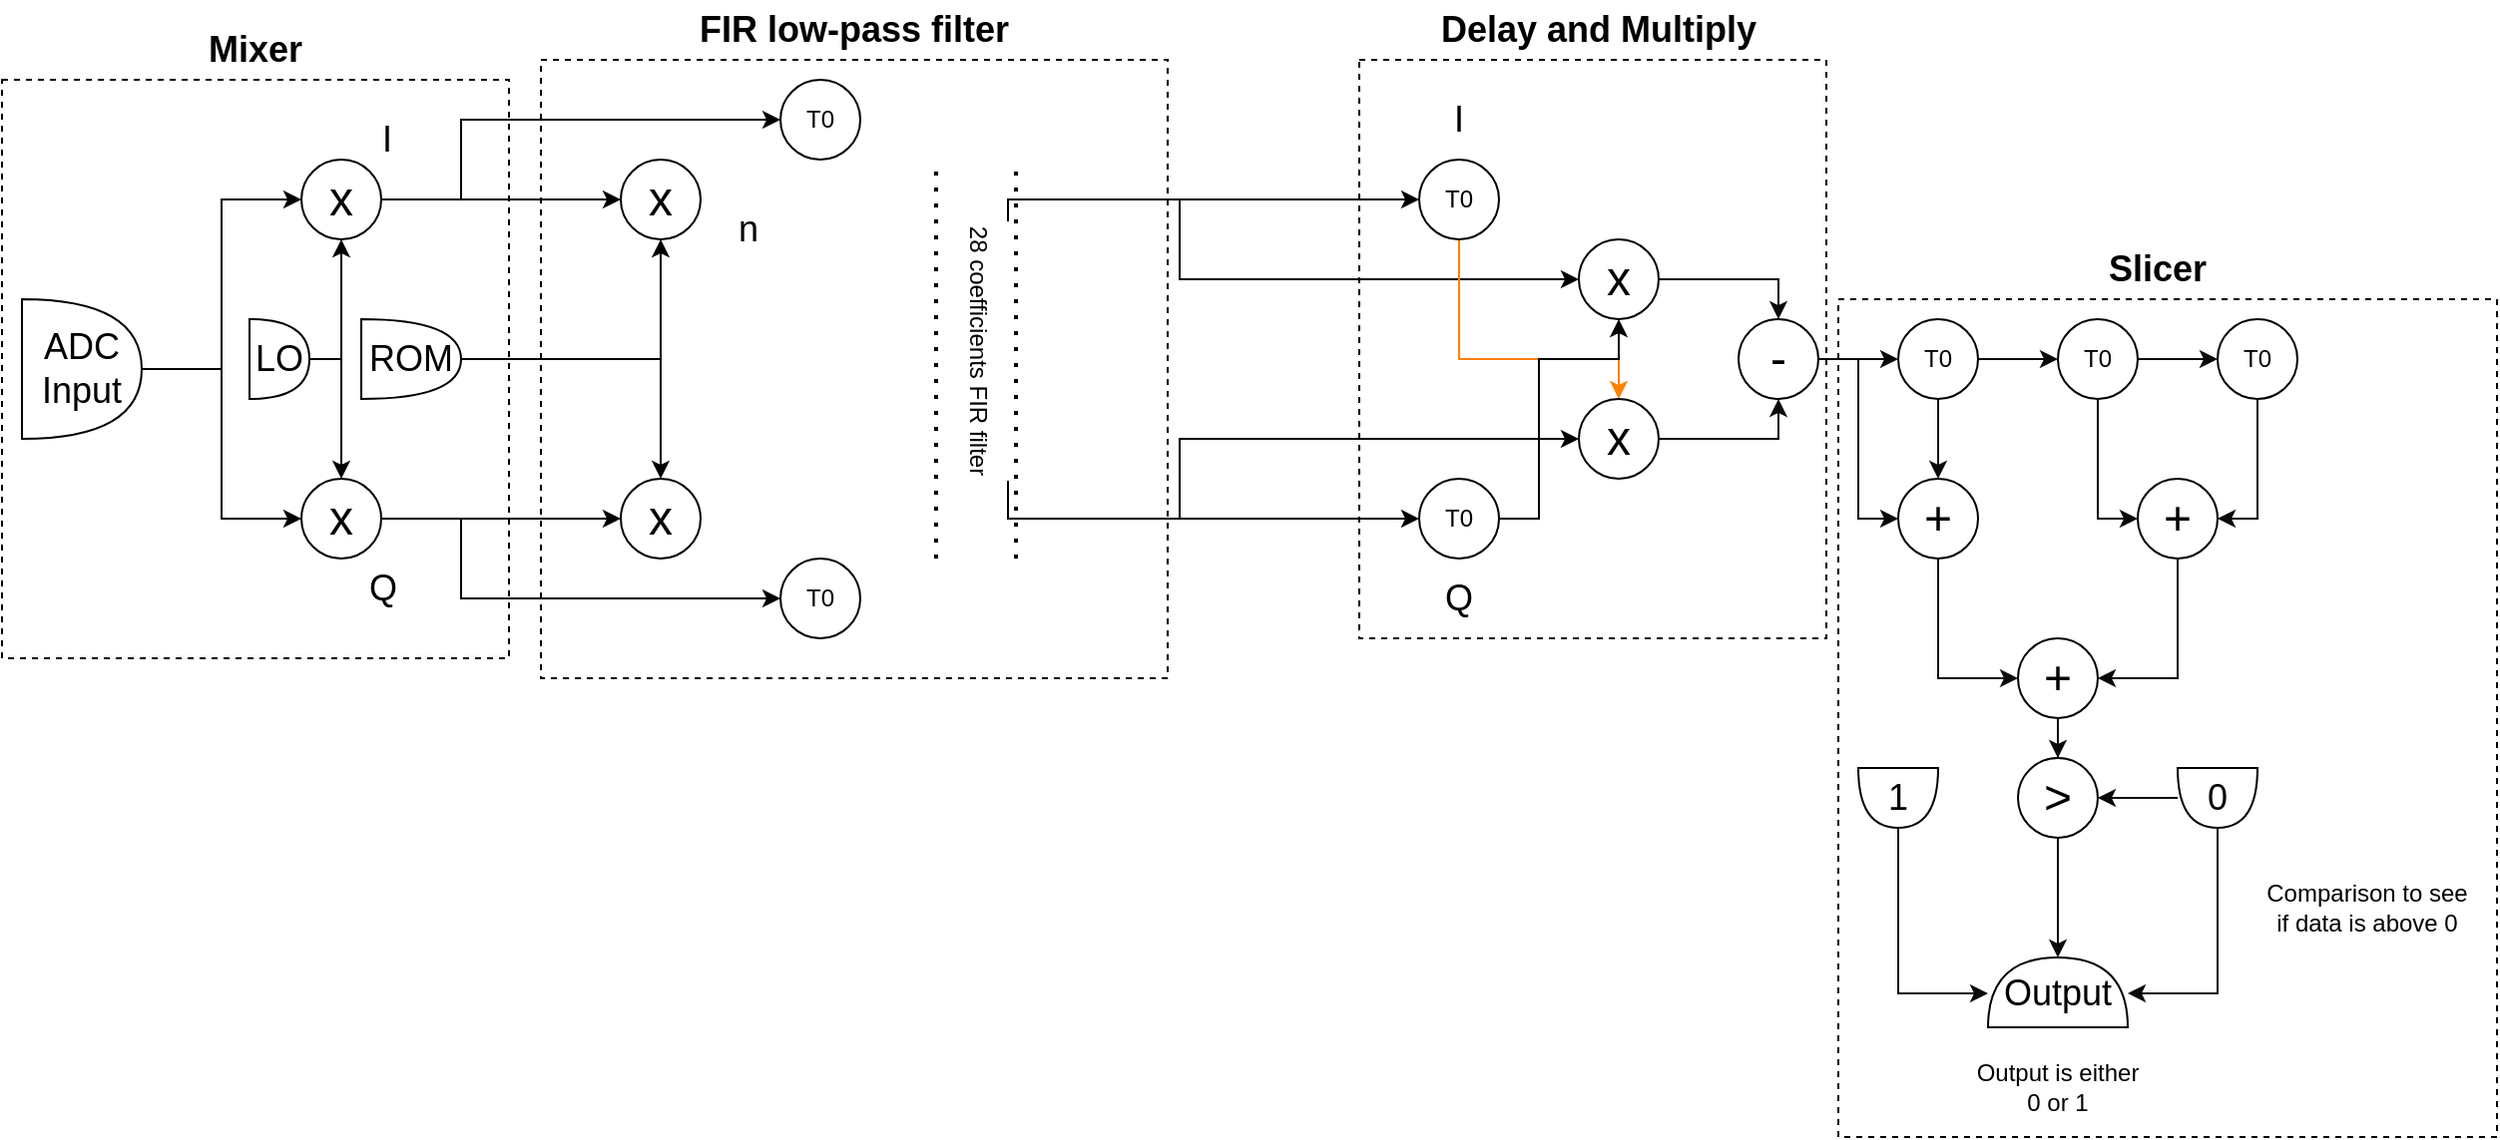 <mxfile version="20.8.16" type="device"><diagram name="Page-1" id="j83MnHOtofaq5eIB3z__"><mxGraphModel dx="999" dy="595" grid="1" gridSize="10" guides="1" tooltips="1" connect="1" arrows="1" fold="1" page="1" pageScale="1" pageWidth="850" pageHeight="1100" math="0" shadow="0"><root><mxCell id="0"/><mxCell id="1" parent="0"/><mxCell id="naJt_FXr0nLqM0hUbWSA-131" value="" style="rounded=0;whiteSpace=wrap;html=1;fillColor=none;dashed=1;" vertex="1" parent="1"><mxGeometry x="1210" y="350" width="330" height="420" as="geometry"/></mxCell><mxCell id="naJt_FXr0nLqM0hUbWSA-118" style="edgeStyle=orthogonalEdgeStyle;rounded=0;orthogonalLoop=1;jettySize=auto;html=1;strokeColor=#0A0A0A;" edge="1" parent="1" source="naJt_FXr0nLqM0hUbWSA-3" target="naJt_FXr0nLqM0hUbWSA-115"><mxGeometry relative="1" as="geometry"><Array as="points"><mxPoint x="1260" y="540"/></Array></mxGeometry></mxCell><mxCell id="naJt_FXr0nLqM0hUbWSA-3" value="&lt;font style=&quot;font-size: 24px;&quot;&gt;+&lt;/font&gt;" style="ellipse;whiteSpace=wrap;html=1;aspect=fixed;" vertex="1" parent="1"><mxGeometry x="1240" y="440" width="40" height="40" as="geometry"/></mxCell><mxCell id="naJt_FXr0nLqM0hUbWSA-51" style="edgeStyle=orthogonalEdgeStyle;rounded=0;orthogonalLoop=1;jettySize=auto;html=1;" edge="1" parent="1" source="naJt_FXr0nLqM0hUbWSA-5" target="naJt_FXr0nLqM0hUbWSA-42"><mxGeometry relative="1" as="geometry"><Array as="points"><mxPoint x="520" y="300"/><mxPoint x="520" y="260"/></Array></mxGeometry></mxCell><mxCell id="naJt_FXr0nLqM0hUbWSA-52" style="edgeStyle=orthogonalEdgeStyle;rounded=0;orthogonalLoop=1;jettySize=auto;html=1;" edge="1" parent="1" source="naJt_FXr0nLqM0hUbWSA-5" target="naJt_FXr0nLqM0hUbWSA-44"><mxGeometry relative="1" as="geometry"><Array as="points"><mxPoint x="620" y="300"/></Array></mxGeometry></mxCell><mxCell id="naJt_FXr0nLqM0hUbWSA-5" value="&lt;font style=&quot;font-size: 24px;&quot;&gt;x&lt;/font&gt;" style="ellipse;whiteSpace=wrap;html=1;aspect=fixed;" vertex="1" parent="1"><mxGeometry x="440" y="280" width="40" height="40" as="geometry"/></mxCell><mxCell id="naJt_FXr0nLqM0hUbWSA-20" style="edgeStyle=orthogonalEdgeStyle;rounded=0;orthogonalLoop=1;jettySize=auto;html=1;" edge="1" parent="1" source="naJt_FXr0nLqM0hUbWSA-10" target="naJt_FXr0nLqM0hUbWSA-5"><mxGeometry relative="1" as="geometry"><Array as="points"><mxPoint x="460" y="380"/></Array></mxGeometry></mxCell><mxCell id="naJt_FXr0nLqM0hUbWSA-21" style="edgeStyle=orthogonalEdgeStyle;rounded=0;orthogonalLoop=1;jettySize=auto;html=1;" edge="1" parent="1" source="naJt_FXr0nLqM0hUbWSA-10" target="naJt_FXr0nLqM0hUbWSA-16"><mxGeometry relative="1" as="geometry"><Array as="points"><mxPoint x="460" y="380"/></Array></mxGeometry></mxCell><mxCell id="naJt_FXr0nLqM0hUbWSA-10" value="&lt;font style=&quot;font-size: 18px;&quot;&gt;LO&lt;/font&gt;" style="shape=or;whiteSpace=wrap;html=1;fontSize=12;direction=east;" vertex="1" parent="1"><mxGeometry x="414" y="360" width="30" height="40" as="geometry"/></mxCell><mxCell id="naJt_FXr0nLqM0hUbWSA-18" style="edgeStyle=orthogonalEdgeStyle;rounded=0;orthogonalLoop=1;jettySize=auto;html=1;" edge="1" parent="1" source="naJt_FXr0nLqM0hUbWSA-12" target="naJt_FXr0nLqM0hUbWSA-5"><mxGeometry relative="1" as="geometry"><Array as="points"><mxPoint x="400" y="385"/><mxPoint x="400" y="300"/></Array></mxGeometry></mxCell><mxCell id="naJt_FXr0nLqM0hUbWSA-19" style="edgeStyle=orthogonalEdgeStyle;rounded=0;orthogonalLoop=1;jettySize=auto;html=1;" edge="1" parent="1" source="naJt_FXr0nLqM0hUbWSA-12" target="naJt_FXr0nLqM0hUbWSA-16"><mxGeometry relative="1" as="geometry"><Array as="points"><mxPoint x="400" y="385"/><mxPoint x="400" y="460"/></Array></mxGeometry></mxCell><mxCell id="naJt_FXr0nLqM0hUbWSA-12" value="&lt;font style=&quot;font-size: 18px;&quot;&gt;ADC&lt;br&gt;Input&lt;/font&gt;" style="shape=or;whiteSpace=wrap;html=1;fontSize=12;direction=east;" vertex="1" parent="1"><mxGeometry x="300" y="350" width="60" height="70" as="geometry"/></mxCell><mxCell id="naJt_FXr0nLqM0hUbWSA-55" style="edgeStyle=orthogonalEdgeStyle;rounded=0;orthogonalLoop=1;jettySize=auto;html=1;" edge="1" parent="1" source="naJt_FXr0nLqM0hUbWSA-16" target="naJt_FXr0nLqM0hUbWSA-54"><mxGeometry relative="1" as="geometry"><Array as="points"><mxPoint x="520" y="460"/><mxPoint x="520" y="500"/></Array></mxGeometry></mxCell><mxCell id="naJt_FXr0nLqM0hUbWSA-56" style="edgeStyle=orthogonalEdgeStyle;rounded=0;orthogonalLoop=1;jettySize=auto;html=1;" edge="1" parent="1" source="naJt_FXr0nLqM0hUbWSA-16" target="naJt_FXr0nLqM0hUbWSA-53"><mxGeometry relative="1" as="geometry"><Array as="points"><mxPoint x="620" y="460"/></Array></mxGeometry></mxCell><mxCell id="naJt_FXr0nLqM0hUbWSA-16" value="&lt;font style=&quot;font-size: 24px;&quot;&gt;x&lt;/font&gt;" style="ellipse;whiteSpace=wrap;html=1;aspect=fixed;" vertex="1" parent="1"><mxGeometry x="440" y="440" width="40" height="40" as="geometry"/></mxCell><mxCell id="naJt_FXr0nLqM0hUbWSA-46" style="edgeStyle=orthogonalEdgeStyle;rounded=0;orthogonalLoop=1;jettySize=auto;html=1;" edge="1" parent="1" source="naJt_FXr0nLqM0hUbWSA-41" target="naJt_FXr0nLqM0hUbWSA-44"><mxGeometry relative="1" as="geometry"/></mxCell><mxCell id="naJt_FXr0nLqM0hUbWSA-57" style="edgeStyle=orthogonalEdgeStyle;rounded=0;orthogonalLoop=1;jettySize=auto;html=1;" edge="1" parent="1" source="naJt_FXr0nLqM0hUbWSA-41" target="naJt_FXr0nLqM0hUbWSA-53"><mxGeometry relative="1" as="geometry"/></mxCell><mxCell id="naJt_FXr0nLqM0hUbWSA-41" value="&lt;span style=&quot;font-size: 18px;&quot;&gt;ROM&lt;/span&gt;" style="shape=or;whiteSpace=wrap;html=1;fontSize=12;direction=east;" vertex="1" parent="1"><mxGeometry x="470" y="360" width="50" height="40" as="geometry"/></mxCell><mxCell id="naJt_FXr0nLqM0hUbWSA-42" value="T0" style="ellipse;whiteSpace=wrap;html=1;aspect=fixed;direction=south;" vertex="1" parent="1"><mxGeometry x="680" y="240" width="40" height="40" as="geometry"/></mxCell><mxCell id="naJt_FXr0nLqM0hUbWSA-44" value="&lt;font style=&quot;font-size: 24px;&quot;&gt;x&lt;/font&gt;" style="ellipse;whiteSpace=wrap;html=1;aspect=fixed;" vertex="1" parent="1"><mxGeometry x="600" y="280" width="40" height="40" as="geometry"/></mxCell><mxCell id="naJt_FXr0nLqM0hUbWSA-48" value="n" style="text;html=1;strokeColor=none;fillColor=none;align=center;verticalAlign=middle;whiteSpace=wrap;rounded=0;fontSize=18;" vertex="1" parent="1"><mxGeometry x="649" y="300" width="30" height="30" as="geometry"/></mxCell><mxCell id="naJt_FXr0nLqM0hUbWSA-49" value="Q" style="text;html=1;strokeColor=none;fillColor=none;align=center;verticalAlign=middle;whiteSpace=wrap;rounded=0;fontSize=18;" vertex="1" parent="1"><mxGeometry x="466" y="480" width="30" height="30" as="geometry"/></mxCell><mxCell id="naJt_FXr0nLqM0hUbWSA-50" value="I" style="text;html=1;strokeColor=none;fillColor=none;align=center;verticalAlign=middle;whiteSpace=wrap;rounded=0;fontSize=18;" vertex="1" parent="1"><mxGeometry x="470" y="255" width="26" height="30" as="geometry"/></mxCell><mxCell id="naJt_FXr0nLqM0hUbWSA-53" value="&lt;font style=&quot;font-size: 24px;&quot;&gt;x&lt;/font&gt;" style="ellipse;whiteSpace=wrap;html=1;aspect=fixed;" vertex="1" parent="1"><mxGeometry x="600" y="440" width="40" height="40" as="geometry"/></mxCell><mxCell id="naJt_FXr0nLqM0hUbWSA-54" value="T0" style="ellipse;whiteSpace=wrap;html=1;aspect=fixed;direction=south;" vertex="1" parent="1"><mxGeometry x="680" y="480" width="40" height="40" as="geometry"/></mxCell><mxCell id="naJt_FXr0nLqM0hUbWSA-63" value="" style="endArrow=none;dashed=1;html=1;dashPattern=1 3;strokeWidth=2;rounded=0;" edge="1" parent="1"><mxGeometry width="50" height="50" relative="1" as="geometry"><mxPoint x="758" y="480" as="sourcePoint"/><mxPoint x="758" y="280" as="targetPoint"/></mxGeometry></mxCell><mxCell id="naJt_FXr0nLqM0hUbWSA-64" value="" style="endArrow=none;dashed=1;html=1;dashPattern=1 3;strokeWidth=2;rounded=0;" edge="1" parent="1"><mxGeometry width="50" height="50" relative="1" as="geometry"><mxPoint x="798" y="480" as="sourcePoint"/><mxPoint x="798" y="280" as="targetPoint"/></mxGeometry></mxCell><mxCell id="naJt_FXr0nLqM0hUbWSA-72" style="edgeStyle=orthogonalEdgeStyle;rounded=0;orthogonalLoop=1;jettySize=auto;html=1;exitX=0.25;exitY=0;exitDx=0;exitDy=0;entryX=0.5;entryY=1;entryDx=0;entryDy=0;" edge="1" parent="1" source="naJt_FXr0nLqM0hUbWSA-65" target="naJt_FXr0nLqM0hUbWSA-74"><mxGeometry relative="1" as="geometry"><mxPoint x="990" y="311.167" as="targetPoint"/><Array as="points"><mxPoint x="794" y="300"/></Array></mxGeometry></mxCell><mxCell id="naJt_FXr0nLqM0hUbWSA-73" style="edgeStyle=orthogonalEdgeStyle;rounded=0;orthogonalLoop=1;jettySize=auto;html=1;exitX=0.75;exitY=0;exitDx=0;exitDy=0;" edge="1" parent="1" source="naJt_FXr0nLqM0hUbWSA-65" target="naJt_FXr0nLqM0hUbWSA-79"><mxGeometry relative="1" as="geometry"><mxPoint x="990" y="441.167" as="targetPoint"/><Array as="points"><mxPoint x="794" y="460"/></Array></mxGeometry></mxCell><mxCell id="naJt_FXr0nLqM0hUbWSA-80" style="edgeStyle=orthogonalEdgeStyle;rounded=0;orthogonalLoop=1;jettySize=auto;html=1;entryX=0;entryY=0.5;entryDx=0;entryDy=0;" edge="1" parent="1" target="naJt_FXr0nLqM0hUbWSA-76"><mxGeometry relative="1" as="geometry"><mxPoint x="880" y="300" as="sourcePoint"/><Array as="points"><mxPoint x="880" y="340"/></Array></mxGeometry></mxCell><mxCell id="naJt_FXr0nLqM0hUbWSA-65" value="28 coefficients FIR filter" style="text;html=1;strokeColor=none;fillColor=none;align=center;verticalAlign=middle;whiteSpace=wrap;rounded=0;rotation=90;" vertex="1" parent="1"><mxGeometry x="649" y="361" width="260" height="30" as="geometry"/></mxCell><mxCell id="naJt_FXr0nLqM0hUbWSA-87" style="edgeStyle=orthogonalEdgeStyle;rounded=0;orthogonalLoop=1;jettySize=auto;html=1;strokeColor=#FF8000;" edge="1" parent="1" source="naJt_FXr0nLqM0hUbWSA-74" target="naJt_FXr0nLqM0hUbWSA-83"><mxGeometry relative="1" as="geometry"><Array as="points"><mxPoint x="1020" y="380"/><mxPoint x="1100" y="380"/></Array></mxGeometry></mxCell><mxCell id="naJt_FXr0nLqM0hUbWSA-74" value="T0" style="ellipse;whiteSpace=wrap;html=1;aspect=fixed;direction=south;" vertex="1" parent="1"><mxGeometry x="1000" y="280" width="40" height="40" as="geometry"/></mxCell><mxCell id="naJt_FXr0nLqM0hUbWSA-91" style="edgeStyle=orthogonalEdgeStyle;rounded=0;orthogonalLoop=1;jettySize=auto;html=1;strokeColor=#0A0A0A;" edge="1" parent="1" source="naJt_FXr0nLqM0hUbWSA-75" target="naJt_FXr0nLqM0hUbWSA-104"><mxGeometry relative="1" as="geometry"><mxPoint x="1260" y="380" as="targetPoint"/></mxGeometry></mxCell><mxCell id="naJt_FXr0nLqM0hUbWSA-109" style="edgeStyle=orthogonalEdgeStyle;rounded=0;orthogonalLoop=1;jettySize=auto;html=1;strokeColor=#0A0A0A;" edge="1" parent="1" source="naJt_FXr0nLqM0hUbWSA-75" target="naJt_FXr0nLqM0hUbWSA-3"><mxGeometry relative="1" as="geometry"><mxPoint x="1220" y="340" as="targetPoint"/><Array as="points"><mxPoint x="1220" y="380"/><mxPoint x="1220" y="460"/></Array></mxGeometry></mxCell><mxCell id="naJt_FXr0nLqM0hUbWSA-75" value="&lt;span style=&quot;font-size: 24px;&quot;&gt;-&lt;/span&gt;" style="ellipse;whiteSpace=wrap;html=1;aspect=fixed;" vertex="1" parent="1"><mxGeometry x="1160" y="360" width="40" height="40" as="geometry"/></mxCell><mxCell id="naJt_FXr0nLqM0hUbWSA-88" style="edgeStyle=orthogonalEdgeStyle;rounded=0;orthogonalLoop=1;jettySize=auto;html=1;strokeColor=#0A0A0A;" edge="1" parent="1" source="naJt_FXr0nLqM0hUbWSA-76" target="naJt_FXr0nLqM0hUbWSA-75"><mxGeometry relative="1" as="geometry"><Array as="points"><mxPoint x="1180" y="340"/></Array></mxGeometry></mxCell><mxCell id="naJt_FXr0nLqM0hUbWSA-76" value="&lt;font style=&quot;font-size: 24px;&quot;&gt;x&lt;/font&gt;" style="ellipse;whiteSpace=wrap;html=1;aspect=fixed;" vertex="1" parent="1"><mxGeometry x="1080" y="320" width="40" height="40" as="geometry"/></mxCell><mxCell id="naJt_FXr0nLqM0hUbWSA-77" value="I" style="text;html=1;strokeColor=none;fillColor=none;align=center;verticalAlign=middle;whiteSpace=wrap;rounded=0;fontSize=18;" vertex="1" parent="1"><mxGeometry x="1000" y="240" width="40" height="40" as="geometry"/></mxCell><mxCell id="naJt_FXr0nLqM0hUbWSA-78" value="Q" style="text;html=1;strokeColor=none;fillColor=none;align=center;verticalAlign=middle;whiteSpace=wrap;rounded=0;fontSize=18;" vertex="1" parent="1"><mxGeometry x="1000" y="480" width="40" height="40" as="geometry"/></mxCell><mxCell id="naJt_FXr0nLqM0hUbWSA-86" style="edgeStyle=orthogonalEdgeStyle;rounded=0;orthogonalLoop=1;jettySize=auto;html=1;entryX=0.5;entryY=1;entryDx=0;entryDy=0;" edge="1" parent="1" source="naJt_FXr0nLqM0hUbWSA-79" target="naJt_FXr0nLqM0hUbWSA-76"><mxGeometry relative="1" as="geometry"><Array as="points"><mxPoint x="1060" y="460"/><mxPoint x="1060" y="380"/><mxPoint x="1100" y="380"/></Array></mxGeometry></mxCell><mxCell id="naJt_FXr0nLqM0hUbWSA-79" value="T0" style="ellipse;whiteSpace=wrap;html=1;aspect=fixed;direction=south;" vertex="1" parent="1"><mxGeometry x="1000" y="440" width="40" height="40" as="geometry"/></mxCell><mxCell id="naJt_FXr0nLqM0hUbWSA-82" style="edgeStyle=orthogonalEdgeStyle;rounded=0;orthogonalLoop=1;jettySize=auto;html=1;entryX=0;entryY=0.5;entryDx=0;entryDy=0;" edge="1" parent="1" target="naJt_FXr0nLqM0hUbWSA-83"><mxGeometry relative="1" as="geometry"><mxPoint x="880" y="460" as="sourcePoint"/><Array as="points"><mxPoint x="880" y="460"/><mxPoint x="880" y="420"/></Array></mxGeometry></mxCell><mxCell id="naJt_FXr0nLqM0hUbWSA-90" style="edgeStyle=orthogonalEdgeStyle;rounded=0;orthogonalLoop=1;jettySize=auto;html=1;strokeColor=#0A0A0A;" edge="1" parent="1" source="naJt_FXr0nLqM0hUbWSA-83" target="naJt_FXr0nLqM0hUbWSA-75"><mxGeometry relative="1" as="geometry"><Array as="points"><mxPoint x="1180" y="420"/></Array></mxGeometry></mxCell><mxCell id="naJt_FXr0nLqM0hUbWSA-83" value="&lt;font style=&quot;font-size: 24px;&quot;&gt;x&lt;/font&gt;" style="ellipse;whiteSpace=wrap;html=1;aspect=fixed;" vertex="1" parent="1"><mxGeometry x="1080" y="400" width="40" height="40" as="geometry"/></mxCell><mxCell id="naJt_FXr0nLqM0hUbWSA-107" style="edgeStyle=orthogonalEdgeStyle;rounded=0;orthogonalLoop=1;jettySize=auto;html=1;strokeColor=#0A0A0A;" edge="1" parent="1" source="naJt_FXr0nLqM0hUbWSA-104" target="naJt_FXr0nLqM0hUbWSA-105"><mxGeometry relative="1" as="geometry"/></mxCell><mxCell id="naJt_FXr0nLqM0hUbWSA-110" style="edgeStyle=orthogonalEdgeStyle;rounded=0;orthogonalLoop=1;jettySize=auto;html=1;strokeColor=#0A0A0A;" edge="1" parent="1" source="naJt_FXr0nLqM0hUbWSA-104" target="naJt_FXr0nLqM0hUbWSA-3"><mxGeometry relative="1" as="geometry"/></mxCell><mxCell id="naJt_FXr0nLqM0hUbWSA-104" value="T0" style="ellipse;whiteSpace=wrap;html=1;aspect=fixed;direction=south;" vertex="1" parent="1"><mxGeometry x="1240" y="360" width="40" height="40" as="geometry"/></mxCell><mxCell id="naJt_FXr0nLqM0hUbWSA-108" style="edgeStyle=orthogonalEdgeStyle;rounded=0;orthogonalLoop=1;jettySize=auto;html=1;strokeColor=#0A0A0A;" edge="1" parent="1" source="naJt_FXr0nLqM0hUbWSA-105" target="naJt_FXr0nLqM0hUbWSA-106"><mxGeometry relative="1" as="geometry"/></mxCell><mxCell id="naJt_FXr0nLqM0hUbWSA-113" style="edgeStyle=orthogonalEdgeStyle;rounded=0;orthogonalLoop=1;jettySize=auto;html=1;strokeColor=#0A0A0A;" edge="1" parent="1" source="naJt_FXr0nLqM0hUbWSA-105" target="naJt_FXr0nLqM0hUbWSA-111"><mxGeometry relative="1" as="geometry"><Array as="points"><mxPoint x="1340" y="460"/></Array></mxGeometry></mxCell><mxCell id="naJt_FXr0nLqM0hUbWSA-105" value="T0" style="ellipse;whiteSpace=wrap;html=1;aspect=fixed;direction=south;" vertex="1" parent="1"><mxGeometry x="1320" y="360" width="40" height="40" as="geometry"/></mxCell><mxCell id="naJt_FXr0nLqM0hUbWSA-114" style="edgeStyle=orthogonalEdgeStyle;rounded=0;orthogonalLoop=1;jettySize=auto;html=1;strokeColor=#0A0A0A;" edge="1" parent="1" source="naJt_FXr0nLqM0hUbWSA-106" target="naJt_FXr0nLqM0hUbWSA-111"><mxGeometry relative="1" as="geometry"><Array as="points"><mxPoint x="1420" y="460"/></Array></mxGeometry></mxCell><mxCell id="naJt_FXr0nLqM0hUbWSA-106" value="T0" style="ellipse;whiteSpace=wrap;html=1;aspect=fixed;direction=south;" vertex="1" parent="1"><mxGeometry x="1400" y="360" width="40" height="40" as="geometry"/></mxCell><mxCell id="naJt_FXr0nLqM0hUbWSA-117" style="edgeStyle=orthogonalEdgeStyle;rounded=0;orthogonalLoop=1;jettySize=auto;html=1;strokeColor=#0A0A0A;" edge="1" parent="1" source="naJt_FXr0nLqM0hUbWSA-111" target="naJt_FXr0nLqM0hUbWSA-115"><mxGeometry relative="1" as="geometry"><Array as="points"><mxPoint x="1380" y="540"/></Array></mxGeometry></mxCell><mxCell id="naJt_FXr0nLqM0hUbWSA-111" value="&lt;font style=&quot;font-size: 24px;&quot;&gt;+&lt;/font&gt;" style="ellipse;whiteSpace=wrap;html=1;aspect=fixed;" vertex="1" parent="1"><mxGeometry x="1360" y="440" width="40" height="40" as="geometry"/></mxCell><mxCell id="naJt_FXr0nLqM0hUbWSA-122" style="edgeStyle=orthogonalEdgeStyle;rounded=0;orthogonalLoop=1;jettySize=auto;html=1;strokeColor=#0A0A0A;" edge="1" parent="1" source="naJt_FXr0nLqM0hUbWSA-115" target="naJt_FXr0nLqM0hUbWSA-119"><mxGeometry relative="1" as="geometry"/></mxCell><mxCell id="naJt_FXr0nLqM0hUbWSA-115" value="&lt;font style=&quot;font-size: 24px;&quot;&gt;+&lt;/font&gt;" style="ellipse;whiteSpace=wrap;html=1;aspect=fixed;" vertex="1" parent="1"><mxGeometry x="1300" y="520" width="40" height="40" as="geometry"/></mxCell><mxCell id="naJt_FXr0nLqM0hUbWSA-127" style="edgeStyle=orthogonalEdgeStyle;rounded=0;orthogonalLoop=1;jettySize=auto;html=1;strokeColor=#0A0A0A;" edge="1" parent="1" source="naJt_FXr0nLqM0hUbWSA-119" target="naJt_FXr0nLqM0hUbWSA-123"><mxGeometry relative="1" as="geometry"/></mxCell><mxCell id="naJt_FXr0nLqM0hUbWSA-119" value="&lt;font style=&quot;font-size: 24px;&quot;&gt;&amp;gt;&lt;/font&gt;" style="ellipse;whiteSpace=wrap;html=1;aspect=fixed;direction=east;" vertex="1" parent="1"><mxGeometry x="1300" y="580" width="40" height="40" as="geometry"/></mxCell><mxCell id="naJt_FXr0nLqM0hUbWSA-120" style="edgeStyle=orthogonalEdgeStyle;rounded=0;orthogonalLoop=1;jettySize=auto;html=1;strokeColor=#0A0A0A;" edge="1" parent="1" source="naJt_FXr0nLqM0hUbWSA-121" target="naJt_FXr0nLqM0hUbWSA-119"><mxGeometry relative="1" as="geometry"/></mxCell><mxCell id="naJt_FXr0nLqM0hUbWSA-124" style="edgeStyle=orthogonalEdgeStyle;rounded=0;orthogonalLoop=1;jettySize=auto;html=1;strokeColor=#0A0A0A;" edge="1" parent="1" source="naJt_FXr0nLqM0hUbWSA-121" target="naJt_FXr0nLqM0hUbWSA-123"><mxGeometry relative="1" as="geometry"><Array as="points"><mxPoint x="1400" y="698"/></Array></mxGeometry></mxCell><mxCell id="naJt_FXr0nLqM0hUbWSA-121" value="&lt;span style=&quot;font-size: 18px;&quot;&gt;0&lt;/span&gt;" style="shape=or;whiteSpace=wrap;html=1;fontSize=12;direction=south;" vertex="1" parent="1"><mxGeometry x="1380" y="585" width="40" height="30" as="geometry"/></mxCell><mxCell id="naJt_FXr0nLqM0hUbWSA-123" value="&lt;span style=&quot;font-size: 18px;&quot;&gt;Output&lt;/span&gt;" style="shape=or;whiteSpace=wrap;html=1;fontSize=12;direction=north;" vertex="1" parent="1"><mxGeometry x="1285" y="680" width="70" height="35" as="geometry"/></mxCell><mxCell id="naJt_FXr0nLqM0hUbWSA-126" style="edgeStyle=orthogonalEdgeStyle;rounded=0;orthogonalLoop=1;jettySize=auto;html=1;strokeColor=#0A0A0A;" edge="1" parent="1" source="naJt_FXr0nLqM0hUbWSA-125" target="naJt_FXr0nLqM0hUbWSA-123"><mxGeometry relative="1" as="geometry"><Array as="points"><mxPoint x="1240" y="698"/></Array></mxGeometry></mxCell><mxCell id="naJt_FXr0nLqM0hUbWSA-125" value="&lt;span style=&quot;font-size: 18px;&quot;&gt;1&lt;/span&gt;" style="shape=or;whiteSpace=wrap;html=1;fontSize=12;direction=south;" vertex="1" parent="1"><mxGeometry x="1220" y="585" width="40" height="30" as="geometry"/></mxCell><mxCell id="naJt_FXr0nLqM0hUbWSA-128" value="Comparison to see if data is above 0" style="text;html=1;strokeColor=none;fillColor=none;align=center;verticalAlign=middle;whiteSpace=wrap;rounded=0;" vertex="1" parent="1"><mxGeometry x="1420" y="640" width="110" height="30" as="geometry"/></mxCell><mxCell id="naJt_FXr0nLqM0hUbWSA-130" value="Output is either 0 or 1" style="text;html=1;strokeColor=none;fillColor=none;align=center;verticalAlign=middle;whiteSpace=wrap;rounded=0;" vertex="1" parent="1"><mxGeometry x="1275" y="730" width="90" height="30" as="geometry"/></mxCell><mxCell id="naJt_FXr0nLqM0hUbWSA-133" value="" style="rounded=0;whiteSpace=wrap;html=1;fillColor=none;dashed=1;" vertex="1" parent="1"><mxGeometry x="970" y="230" width="234" height="290" as="geometry"/></mxCell><mxCell id="naJt_FXr0nLqM0hUbWSA-134" value="&lt;font style=&quot;font-size: 18px;&quot;&gt;&lt;b&gt;Delay and Multiply&lt;/b&gt;&lt;/font&gt;" style="text;html=1;strokeColor=none;fillColor=none;align=center;verticalAlign=middle;whiteSpace=wrap;rounded=0;" vertex="1" parent="1"><mxGeometry x="1000" y="200" width="180" height="30" as="geometry"/></mxCell><mxCell id="naJt_FXr0nLqM0hUbWSA-136" value="&lt;font style=&quot;font-size: 18px;&quot;&gt;&lt;b&gt;Slicer&lt;/b&gt;&lt;/font&gt;" style="text;html=1;strokeColor=none;fillColor=none;align=center;verticalAlign=middle;whiteSpace=wrap;rounded=0;" vertex="1" parent="1"><mxGeometry x="1340" y="320" width="60" height="30" as="geometry"/></mxCell><mxCell id="naJt_FXr0nLqM0hUbWSA-137" value="" style="rounded=0;whiteSpace=wrap;html=1;fillColor=none;dashed=1;" vertex="1" parent="1"><mxGeometry x="560" y="230" width="314" height="310" as="geometry"/></mxCell><mxCell id="naJt_FXr0nLqM0hUbWSA-138" value="&lt;font style=&quot;font-size: 18px;&quot;&gt;&lt;b&gt;FIR low-pass filter&lt;/b&gt;&lt;/font&gt;" style="text;html=1;strokeColor=none;fillColor=none;align=center;verticalAlign=middle;whiteSpace=wrap;rounded=0;" vertex="1" parent="1"><mxGeometry x="627" y="200" width="180" height="30" as="geometry"/></mxCell><mxCell id="naJt_FXr0nLqM0hUbWSA-139" value="" style="rounded=0;whiteSpace=wrap;html=1;fillColor=none;dashed=1;" vertex="1" parent="1"><mxGeometry x="290" y="240" width="254" height="290" as="geometry"/></mxCell><mxCell id="naJt_FXr0nLqM0hUbWSA-140" value="&lt;font style=&quot;font-size: 18px;&quot;&gt;&lt;b&gt;Mixer&lt;/b&gt;&lt;/font&gt;" style="text;html=1;strokeColor=none;fillColor=none;align=center;verticalAlign=middle;whiteSpace=wrap;rounded=0;" vertex="1" parent="1"><mxGeometry x="327" y="210" width="180" height="30" as="geometry"/></mxCell></root></mxGraphModel></diagram></mxfile>